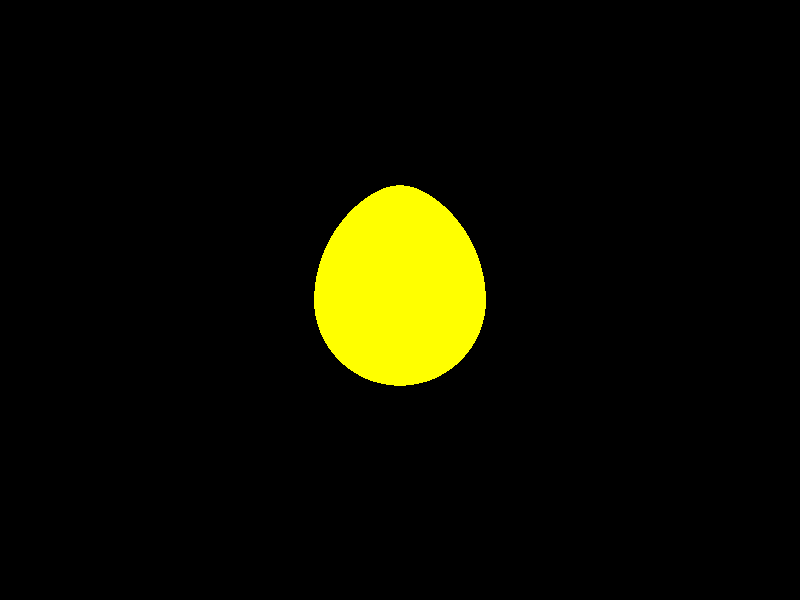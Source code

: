 #include "colors.inc"

light_source {
    <4, 5, -6>, color rgb <1, 1, 1>
}

camera {
    location <0, 5, -5>
    look_at <0, 0, 0>
    up <0, 1, 0>
}

ovus {
    1, 0.5
    pigment {
        color rgb <1, 1, 0>
    }
}